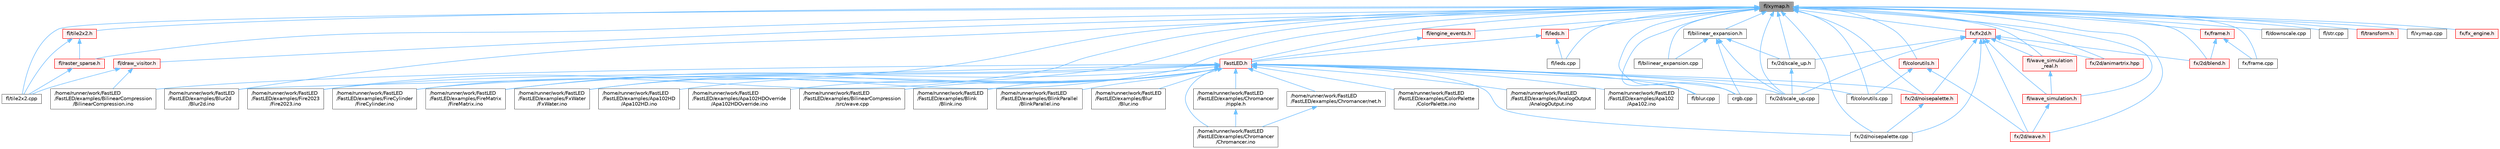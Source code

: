 digraph "fl/xymap.h"
{
 // INTERACTIVE_SVG=YES
 // LATEX_PDF_SIZE
  bgcolor="transparent";
  edge [fontname=Helvetica,fontsize=10,labelfontname=Helvetica,labelfontsize=10];
  node [fontname=Helvetica,fontsize=10,shape=box,height=0.2,width=0.4];
  Node1 [id="Node000001",label="fl/xymap.h",height=0.2,width=0.4,color="gray40", fillcolor="grey60", style="filled", fontcolor="black",tooltip=" "];
  Node1 -> Node2 [id="edge1_Node000001_Node000002",dir="back",color="steelblue1",style="solid",tooltip=" "];
  Node2 [id="Node000002",label="/home/runner/work/FastLED\l/FastLED/examples/Blur2d\l/Blur2d.ino",height=0.2,width=0.4,color="grey40", fillcolor="white", style="filled",URL="$df/d42/_blur2d_8ino.html",tooltip=" "];
  Node1 -> Node3 [id="edge2_Node000001_Node000003",dir="back",color="steelblue1",style="solid",tooltip=" "];
  Node3 [id="Node000003",label="/home/runner/work/FastLED\l/FastLED/examples/Fire2023\l/Fire2023.ino",height=0.2,width=0.4,color="grey40", fillcolor="white", style="filled",URL="$d8/d2c/_fire2023_8ino.html",tooltip=" "];
  Node1 -> Node4 [id="edge3_Node000001_Node000004",dir="back",color="steelblue1",style="solid",tooltip=" "];
  Node4 [id="Node000004",label="/home/runner/work/FastLED\l/FastLED/examples/FireCylinder\l/FireCylinder.ino",height=0.2,width=0.4,color="grey40", fillcolor="white", style="filled",URL="$df/d5c/_fire_cylinder_8ino.html",tooltip=" "];
  Node1 -> Node5 [id="edge4_Node000001_Node000005",dir="back",color="steelblue1",style="solid",tooltip=" "];
  Node5 [id="Node000005",label="/home/runner/work/FastLED\l/FastLED/examples/FireMatrix\l/FireMatrix.ino",height=0.2,width=0.4,color="grey40", fillcolor="white", style="filled",URL="$dc/dfc/_fire_matrix_8ino.html",tooltip=" "];
  Node1 -> Node6 [id="edge5_Node000001_Node000006",dir="back",color="steelblue1",style="solid",tooltip=" "];
  Node6 [id="Node000006",label="/home/runner/work/FastLED\l/FastLED/examples/FxWater\l/FxWater.ino",height=0.2,width=0.4,color="grey40", fillcolor="white", style="filled",URL="$dd/d61/_fx_water_8ino.html",tooltip=" "];
  Node1 -> Node7 [id="edge6_Node000001_Node000007",dir="back",color="steelblue1",style="solid",tooltip=" "];
  Node7 [id="Node000007",label="FastLED.h",height=0.2,width=0.4,color="red", fillcolor="#FFF0F0", style="filled",URL="$db/d97/_fast_l_e_d_8h.html",tooltip="central include file for FastLED, defines the CFastLED class/object"];
  Node7 -> Node8 [id="edge7_Node000007_Node000008",dir="back",color="steelblue1",style="solid",tooltip=" "];
  Node8 [id="Node000008",label="/home/runner/work/FastLED\l/FastLED/examples/AnalogOutput\l/AnalogOutput.ino",height=0.2,width=0.4,color="grey40", fillcolor="white", style="filled",URL="$d5/d17/_analog_output_8ino.html",tooltip="Demonstrates how to use FastLED color functions even without a \"pixel-addressible\" smart LED strip."];
  Node7 -> Node9 [id="edge8_Node000007_Node000009",dir="back",color="steelblue1",style="solid",tooltip=" "];
  Node9 [id="Node000009",label="/home/runner/work/FastLED\l/FastLED/examples/Apa102\l/Apa102.ino",height=0.2,width=0.4,color="grey40", fillcolor="white", style="filled",URL="$dd/d0f/_apa102_8ino.html",tooltip=" "];
  Node7 -> Node10 [id="edge9_Node000007_Node000010",dir="back",color="steelblue1",style="solid",tooltip=" "];
  Node10 [id="Node000010",label="/home/runner/work/FastLED\l/FastLED/examples/Apa102HD\l/Apa102HD.ino",height=0.2,width=0.4,color="grey40", fillcolor="white", style="filled",URL="$d1/d75/_apa102_h_d_8ino.html",tooltip="Example showing how to use the APA102HD gamma correction."];
  Node7 -> Node11 [id="edge10_Node000007_Node000011",dir="back",color="steelblue1",style="solid",tooltip=" "];
  Node11 [id="Node000011",label="/home/runner/work/FastLED\l/FastLED/examples/Apa102HDOverride\l/Apa102HDOverride.ino",height=0.2,width=0.4,color="grey40", fillcolor="white", style="filled",URL="$d3/d6e/_apa102_h_d_override_8ino.html",tooltip=" "];
  Node7 -> Node12 [id="edge11_Node000007_Node000012",dir="back",color="steelblue1",style="solid",tooltip=" "];
  Node12 [id="Node000012",label="/home/runner/work/FastLED\l/FastLED/examples/BilinearCompression\l/BilinearCompression.ino",height=0.2,width=0.4,color="grey40", fillcolor="white", style="filled",URL="$da/d05/_bilinear_compression_8ino.html",tooltip=" "];
  Node7 -> Node13 [id="edge12_Node000007_Node000013",dir="back",color="steelblue1",style="solid",tooltip=" "];
  Node13 [id="Node000013",label="/home/runner/work/FastLED\l/FastLED/examples/BilinearCompression\l/src/wave.cpp",height=0.2,width=0.4,color="grey40", fillcolor="white", style="filled",URL="$d7/d15/examples_2_bilinear_compression_2src_2wave_8cpp.html",tooltip=" "];
  Node7 -> Node14 [id="edge13_Node000007_Node000014",dir="back",color="steelblue1",style="solid",tooltip=" "];
  Node14 [id="Node000014",label="/home/runner/work/FastLED\l/FastLED/examples/Blink\l/Blink.ino",height=0.2,width=0.4,color="grey40", fillcolor="white", style="filled",URL="$d0/dc3/_blink_8ino.html",tooltip="Blink the first LED of an LED strip."];
  Node7 -> Node15 [id="edge14_Node000007_Node000015",dir="back",color="steelblue1",style="solid",tooltip=" "];
  Node15 [id="Node000015",label="/home/runner/work/FastLED\l/FastLED/examples/BlinkParallel\l/BlinkParallel.ino",height=0.2,width=0.4,color="grey40", fillcolor="white", style="filled",URL="$d5/d4d/_blink_parallel_8ino.html",tooltip="Shows parallel usage of WS2812 strips."];
  Node7 -> Node16 [id="edge15_Node000007_Node000016",dir="back",color="steelblue1",style="solid",tooltip=" "];
  Node16 [id="Node000016",label="/home/runner/work/FastLED\l/FastLED/examples/Blur\l/Blur.ino",height=0.2,width=0.4,color="grey40", fillcolor="white", style="filled",URL="$d4/d0c/_blur_8ino.html",tooltip=" "];
  Node7 -> Node2 [id="edge16_Node000007_Node000002",dir="back",color="steelblue1",style="solid",tooltip=" "];
  Node7 -> Node17 [id="edge17_Node000007_Node000017",dir="back",color="steelblue1",style="solid",tooltip=" "];
  Node17 [id="Node000017",label="/home/runner/work/FastLED\l/FastLED/examples/Chromancer\l/Chromancer.ino",height=0.2,width=0.4,color="grey40", fillcolor="white", style="filled",URL="$d1/ddb/_chromancer_8ino.html",tooltip=" "];
  Node7 -> Node18 [id="edge18_Node000007_Node000018",dir="back",color="steelblue1",style="solid",tooltip=" "];
  Node18 [id="Node000018",label="/home/runner/work/FastLED\l/FastLED/examples/Chromancer/net.h",height=0.2,width=0.4,color="grey40", fillcolor="white", style="filled",URL="$d7/d97/net_8h.html",tooltip=" "];
  Node18 -> Node17 [id="edge19_Node000018_Node000017",dir="back",color="steelblue1",style="solid",tooltip=" "];
  Node7 -> Node19 [id="edge20_Node000007_Node000019",dir="back",color="steelblue1",style="solid",tooltip=" "];
  Node19 [id="Node000019",label="/home/runner/work/FastLED\l/FastLED/examples/Chromancer\l/ripple.h",height=0.2,width=0.4,color="grey40", fillcolor="white", style="filled",URL="$de/de3/ripple_8h.html",tooltip=" "];
  Node19 -> Node17 [id="edge21_Node000019_Node000017",dir="back",color="steelblue1",style="solid",tooltip=" "];
  Node7 -> Node20 [id="edge22_Node000007_Node000020",dir="back",color="steelblue1",style="solid",tooltip=" "];
  Node20 [id="Node000020",label="/home/runner/work/FastLED\l/FastLED/examples/ColorPalette\l/ColorPalette.ino",height=0.2,width=0.4,color="grey40", fillcolor="white", style="filled",URL="$d1/dc5/_color_palette_8ino.html",tooltip="Demonstrates how to use ColorPalettes."];
  Node7 -> Node3 [id="edge23_Node000007_Node000003",dir="back",color="steelblue1",style="solid",tooltip=" "];
  Node7 -> Node4 [id="edge24_Node000007_Node000004",dir="back",color="steelblue1",style="solid",tooltip=" "];
  Node7 -> Node5 [id="edge25_Node000007_Node000005",dir="back",color="steelblue1",style="solid",tooltip=" "];
  Node7 -> Node6 [id="edge26_Node000007_Node000006",dir="back",color="steelblue1",style="solid",tooltip=" "];
  Node7 -> Node79 [id="edge27_Node000007_Node000079",dir="back",color="steelblue1",style="solid",tooltip=" "];
  Node79 [id="Node000079",label="crgb.cpp",height=0.2,width=0.4,color="grey40", fillcolor="white", style="filled",URL="$d0/de3/crgb_8cpp.html",tooltip="Utility functions for the red, green, and blue (RGB) pixel struct."];
  Node7 -> Node88 [id="edge28_Node000007_Node000088",dir="back",color="steelblue1",style="solid",tooltip=" "];
  Node88 [id="Node000088",label="fl/blur.cpp",height=0.2,width=0.4,color="grey40", fillcolor="white", style="filled",URL="$de/dc8/blur_8cpp.html",tooltip=" "];
  Node7 -> Node89 [id="edge29_Node000007_Node000089",dir="back",color="steelblue1",style="solid",tooltip=" "];
  Node89 [id="Node000089",label="fl/colorutils.cpp",height=0.2,width=0.4,color="grey40", fillcolor="white", style="filled",URL="$da/d2d/colorutils_8cpp.html",tooltip="Misc utility functions for palettes, blending, and more."];
  Node7 -> Node99 [id="edge30_Node000007_Node000099",dir="back",color="steelblue1",style="solid",tooltip=" "];
  Node99 [id="Node000099",label="fx/2d/noisepalette.cpp",height=0.2,width=0.4,color="grey40", fillcolor="white", style="filled",URL="$d6/d66/noisepalette_8cpp.html",tooltip=" "];
  Node7 -> Node100 [id="edge31_Node000007_Node000100",dir="back",color="steelblue1",style="solid",tooltip=" "];
  Node100 [id="Node000100",label="fx/2d/noisepalette.h",height=0.2,width=0.4,color="red", fillcolor="#FFF0F0", style="filled",URL="$d6/dc7/noisepalette_8h.html",tooltip="Demonstrates how to mix noise generation with color palettes on a 2D LED matrix."];
  Node100 -> Node99 [id="edge32_Node000100_Node000099",dir="back",color="steelblue1",style="solid",tooltip=" "];
  Node7 -> Node102 [id="edge33_Node000007_Node000102",dir="back",color="steelblue1",style="solid",tooltip=" "];
  Node102 [id="Node000102",label="fx/2d/scale_up.cpp",height=0.2,width=0.4,color="grey40", fillcolor="white", style="filled",URL="$dc/d8c/scale__up_8cpp.html",tooltip=" "];
  Node1 -> Node79 [id="edge34_Node000001_Node000079",dir="back",color="steelblue1",style="solid",tooltip=" "];
  Node1 -> Node125 [id="edge35_Node000001_Node000125",dir="back",color="steelblue1",style="solid",tooltip=" "];
  Node125 [id="Node000125",label="fl/bilinear_expansion.cpp",height=0.2,width=0.4,color="grey40", fillcolor="white", style="filled",URL="$de/d80/bilinear__expansion_8cpp.html",tooltip="Demonstrates how to mix noise generation with color palettes on a 2D LED matrix."];
  Node1 -> Node126 [id="edge36_Node000001_Node000126",dir="back",color="steelblue1",style="solid",tooltip=" "];
  Node126 [id="Node000126",label="fl/bilinear_expansion.h",height=0.2,width=0.4,color="grey40", fillcolor="white", style="filled",URL="$da/d34/bilinear__expansion_8h.html",tooltip="Demonstrates how to mix noise generation with color palettes on a 2D LED matrix."];
  Node126 -> Node79 [id="edge37_Node000126_Node000079",dir="back",color="steelblue1",style="solid",tooltip=" "];
  Node126 -> Node125 [id="edge38_Node000126_Node000125",dir="back",color="steelblue1",style="solid",tooltip=" "];
  Node126 -> Node102 [id="edge39_Node000126_Node000102",dir="back",color="steelblue1",style="solid",tooltip=" "];
  Node126 -> Node127 [id="edge40_Node000126_Node000127",dir="back",color="steelblue1",style="solid",tooltip=" "];
  Node127 [id="Node000127",label="fx/2d/scale_up.h",height=0.2,width=0.4,color="grey40", fillcolor="white", style="filled",URL="$d2/d74/scale__up_8h.html",tooltip="Expands a grid using bilinear interpolation and scaling up."];
  Node127 -> Node102 [id="edge41_Node000127_Node000102",dir="back",color="steelblue1",style="solid",tooltip=" "];
  Node1 -> Node88 [id="edge42_Node000001_Node000088",dir="back",color="steelblue1",style="solid",tooltip=" "];
  Node1 -> Node89 [id="edge43_Node000001_Node000089",dir="back",color="steelblue1",style="solid",tooltip=" "];
  Node1 -> Node128 [id="edge44_Node000001_Node000128",dir="back",color="steelblue1",style="solid",tooltip=" "];
  Node128 [id="Node000128",label="fl/colorutils.h",height=0.2,width=0.4,color="red", fillcolor="#FFF0F0", style="filled",URL="$d7/df9/fl_2colorutils_8h.html",tooltip="Utility functions for color fill, palettes, blending, and more."];
  Node128 -> Node89 [id="edge45_Node000128_Node000089",dir="back",color="steelblue1",style="solid",tooltip=" "];
  Node128 -> Node118 [id="edge46_Node000128_Node000118",dir="back",color="steelblue1",style="solid",tooltip=" "];
  Node118 [id="Node000118",label="fx/2d/wave.h",height=0.2,width=0.4,color="red", fillcolor="#FFF0F0", style="filled",URL="$de/de9/src_2fx_22d_2wave_8h.html",tooltip=" "];
  Node1 -> Node137 [id="edge47_Node000001_Node000137",dir="back",color="steelblue1",style="solid",tooltip=" "];
  Node137 [id="Node000137",label="fl/downscale.cpp",height=0.2,width=0.4,color="grey40", fillcolor="white", style="filled",URL="$d8/df9/downscale_8cpp.html",tooltip=" "];
  Node1 -> Node133 [id="edge48_Node000001_Node000133",dir="back",color="steelblue1",style="solid",tooltip=" "];
  Node133 [id="Node000133",label="fl/draw_visitor.h",height=0.2,width=0.4,color="red", fillcolor="#FFF0F0", style="filled",URL="$d0/d4f/draw__visitor_8h.html",tooltip=" "];
  Node133 -> Node12 [id="edge49_Node000133_Node000012",dir="back",color="steelblue1",style="solid",tooltip=" "];
  Node133 -> Node135 [id="edge50_Node000133_Node000135",dir="back",color="steelblue1",style="solid",tooltip=" "];
  Node135 [id="Node000135",label="fl/tile2x2.cpp",height=0.2,width=0.4,color="grey40", fillcolor="white", style="filled",URL="$db/d15/tile2x2_8cpp.html",tooltip=" "];
  Node1 -> Node138 [id="edge51_Node000001_Node000138",dir="back",color="steelblue1",style="solid",tooltip=" "];
  Node138 [id="Node000138",label="fl/engine_events.h",height=0.2,width=0.4,color="red", fillcolor="#FFF0F0", style="filled",URL="$db/dc0/engine__events_8h.html",tooltip=" "];
  Node138 -> Node7 [id="edge52_Node000138_Node000007",dir="back",color="steelblue1",style="solid",tooltip=" "];
  Node1 -> Node148 [id="edge53_Node000001_Node000148",dir="back",color="steelblue1",style="solid",tooltip=" "];
  Node148 [id="Node000148",label="fl/leds.cpp",height=0.2,width=0.4,color="grey40", fillcolor="white", style="filled",URL="$d6/d78/leds_8cpp.html",tooltip=" "];
  Node1 -> Node149 [id="edge54_Node000001_Node000149",dir="back",color="steelblue1",style="solid",tooltip=" "];
  Node149 [id="Node000149",label="fl/leds.h",height=0.2,width=0.4,color="red", fillcolor="#FFF0F0", style="filled",URL="$da/d78/leds_8h.html",tooltip=" "];
  Node149 -> Node7 [id="edge55_Node000149_Node000007",dir="back",color="steelblue1",style="solid",tooltip=" "];
  Node149 -> Node148 [id="edge56_Node000149_Node000148",dir="back",color="steelblue1",style="solid",tooltip=" "];
  Node1 -> Node155 [id="edge57_Node000001_Node000155",dir="back",color="steelblue1",style="solid",tooltip=" "];
  Node155 [id="Node000155",label="fl/raster_sparse.h",height=0.2,width=0.4,color="red", fillcolor="#FFF0F0", style="filled",URL="$d4/df9/raster__sparse_8h.html",tooltip=" "];
  Node155 -> Node135 [id="edge58_Node000155_Node000135",dir="back",color="steelblue1",style="solid",tooltip=" "];
  Node1 -> Node158 [id="edge59_Node000001_Node000158",dir="back",color="steelblue1",style="solid",tooltip=" "];
  Node158 [id="Node000158",label="fl/str.cpp",height=0.2,width=0.4,color="grey40", fillcolor="white", style="filled",URL="$d1/d1f/str_8cpp.html",tooltip=" "];
  Node1 -> Node135 [id="edge60_Node000001_Node000135",dir="back",color="steelblue1",style="solid",tooltip=" "];
  Node1 -> Node159 [id="edge61_Node000001_Node000159",dir="back",color="steelblue1",style="solid",tooltip=" "];
  Node159 [id="Node000159",label="fl/tile2x2.h",height=0.2,width=0.4,color="red", fillcolor="#FFF0F0", style="filled",URL="$d2/db4/tile2x2_8h.html",tooltip=" "];
  Node159 -> Node155 [id="edge62_Node000159_Node000155",dir="back",color="steelblue1",style="solid",tooltip=" "];
  Node159 -> Node135 [id="edge63_Node000159_Node000135",dir="back",color="steelblue1",style="solid",tooltip=" "];
  Node1 -> Node163 [id="edge64_Node000001_Node000163",dir="back",color="steelblue1",style="solid",tooltip=" "];
  Node163 [id="Node000163",label="fl/transform.h",height=0.2,width=0.4,color="red", fillcolor="#FFF0F0", style="filled",URL="$d2/d80/transform_8h.html",tooltip=" "];
  Node1 -> Node165 [id="edge65_Node000001_Node000165",dir="back",color="steelblue1",style="solid",tooltip=" "];
  Node165 [id="Node000165",label="fl/wave_simulation.h",height=0.2,width=0.4,color="red", fillcolor="#FFF0F0", style="filled",URL="$dc/d36/wave__simulation_8h.html",tooltip=" "];
  Node165 -> Node118 [id="edge66_Node000165_Node000118",dir="back",color="steelblue1",style="solid",tooltip=" "];
  Node1 -> Node167 [id="edge67_Node000001_Node000167",dir="back",color="steelblue1",style="solid",tooltip=" "];
  Node167 [id="Node000167",label="fl/wave_simulation\l_real.h",height=0.2,width=0.4,color="red", fillcolor="#FFF0F0", style="filled",URL="$dd/d8e/wave__simulation__real_8h.html",tooltip=" "];
  Node167 -> Node165 [id="edge68_Node000167_Node000165",dir="back",color="steelblue1",style="solid",tooltip=" "];
  Node1 -> Node169 [id="edge69_Node000001_Node000169",dir="back",color="steelblue1",style="solid",tooltip=" "];
  Node169 [id="Node000169",label="fl/xymap.cpp",height=0.2,width=0.4,color="grey40", fillcolor="white", style="filled",URL="$d7/d09/xymap_8cpp.html",tooltip=" "];
  Node1 -> Node170 [id="edge70_Node000001_Node000170",dir="back",color="steelblue1",style="solid",tooltip=" "];
  Node170 [id="Node000170",label="fx/2d/animartrix.hpp",height=0.2,width=0.4,color="red", fillcolor="#FFF0F0", style="filled",URL="$d3/dc3/animartrix_8hpp.html",tooltip=" "];
  Node1 -> Node171 [id="edge71_Node000001_Node000171",dir="back",color="steelblue1",style="solid",tooltip=" "];
  Node171 [id="Node000171",label="fx/2d/blend.h",height=0.2,width=0.4,color="red", fillcolor="#FFF0F0", style="filled",URL="$d8/d4e/blend_8h.html",tooltip=" "];
  Node1 -> Node99 [id="edge72_Node000001_Node000099",dir="back",color="steelblue1",style="solid",tooltip=" "];
  Node1 -> Node100 [id="edge73_Node000001_Node000100",dir="back",color="steelblue1",style="solid",tooltip=" "];
  Node1 -> Node102 [id="edge74_Node000001_Node000102",dir="back",color="steelblue1",style="solid",tooltip=" "];
  Node1 -> Node127 [id="edge75_Node000001_Node000127",dir="back",color="steelblue1",style="solid",tooltip=" "];
  Node1 -> Node118 [id="edge76_Node000001_Node000118",dir="back",color="steelblue1",style="solid",tooltip=" "];
  Node1 -> Node172 [id="edge77_Node000001_Node000172",dir="back",color="steelblue1",style="solid",tooltip=" "];
  Node172 [id="Node000172",label="fx/frame.cpp",height=0.2,width=0.4,color="grey40", fillcolor="white", style="filled",URL="$da/d14/frame_8cpp.html",tooltip=" "];
  Node1 -> Node173 [id="edge78_Node000001_Node000173",dir="back",color="steelblue1",style="solid",tooltip=" "];
  Node173 [id="Node000173",label="fx/frame.h",height=0.2,width=0.4,color="red", fillcolor="#FFF0F0", style="filled",URL="$df/d7d/frame_8h.html",tooltip=" "];
  Node173 -> Node171 [id="edge79_Node000173_Node000171",dir="back",color="steelblue1",style="solid",tooltip=" "];
  Node173 -> Node172 [id="edge80_Node000173_Node000172",dir="back",color="steelblue1",style="solid",tooltip=" "];
  Node1 -> Node183 [id="edge81_Node000001_Node000183",dir="back",color="steelblue1",style="solid",tooltip=" "];
  Node183 [id="Node000183",label="fx/fx2d.h",height=0.2,width=0.4,color="red", fillcolor="#FFF0F0", style="filled",URL="$d9/d43/fx2d_8h.html",tooltip=" "];
  Node183 -> Node165 [id="edge82_Node000183_Node000165",dir="back",color="steelblue1",style="solid",tooltip=" "];
  Node183 -> Node167 [id="edge83_Node000183_Node000167",dir="back",color="steelblue1",style="solid",tooltip=" "];
  Node183 -> Node170 [id="edge84_Node000183_Node000170",dir="back",color="steelblue1",style="solid",tooltip=" "];
  Node183 -> Node171 [id="edge85_Node000183_Node000171",dir="back",color="steelblue1",style="solid",tooltip=" "];
  Node183 -> Node99 [id="edge86_Node000183_Node000099",dir="back",color="steelblue1",style="solid",tooltip=" "];
  Node183 -> Node100 [id="edge87_Node000183_Node000100",dir="back",color="steelblue1",style="solid",tooltip=" "];
  Node183 -> Node102 [id="edge88_Node000183_Node000102",dir="back",color="steelblue1",style="solid",tooltip=" "];
  Node183 -> Node127 [id="edge89_Node000183_Node000127",dir="back",color="steelblue1",style="solid",tooltip=" "];
  Node183 -> Node118 [id="edge90_Node000183_Node000118",dir="back",color="steelblue1",style="solid",tooltip=" "];
  Node1 -> Node144 [id="edge91_Node000001_Node000144",dir="back",color="steelblue1",style="solid",tooltip=" "];
  Node144 [id="Node000144",label="fx/fx_engine.h",height=0.2,width=0.4,color="red", fillcolor="#FFF0F0", style="filled",URL="$d9/d3c/fx__engine_8h.html",tooltip=" "];
}
